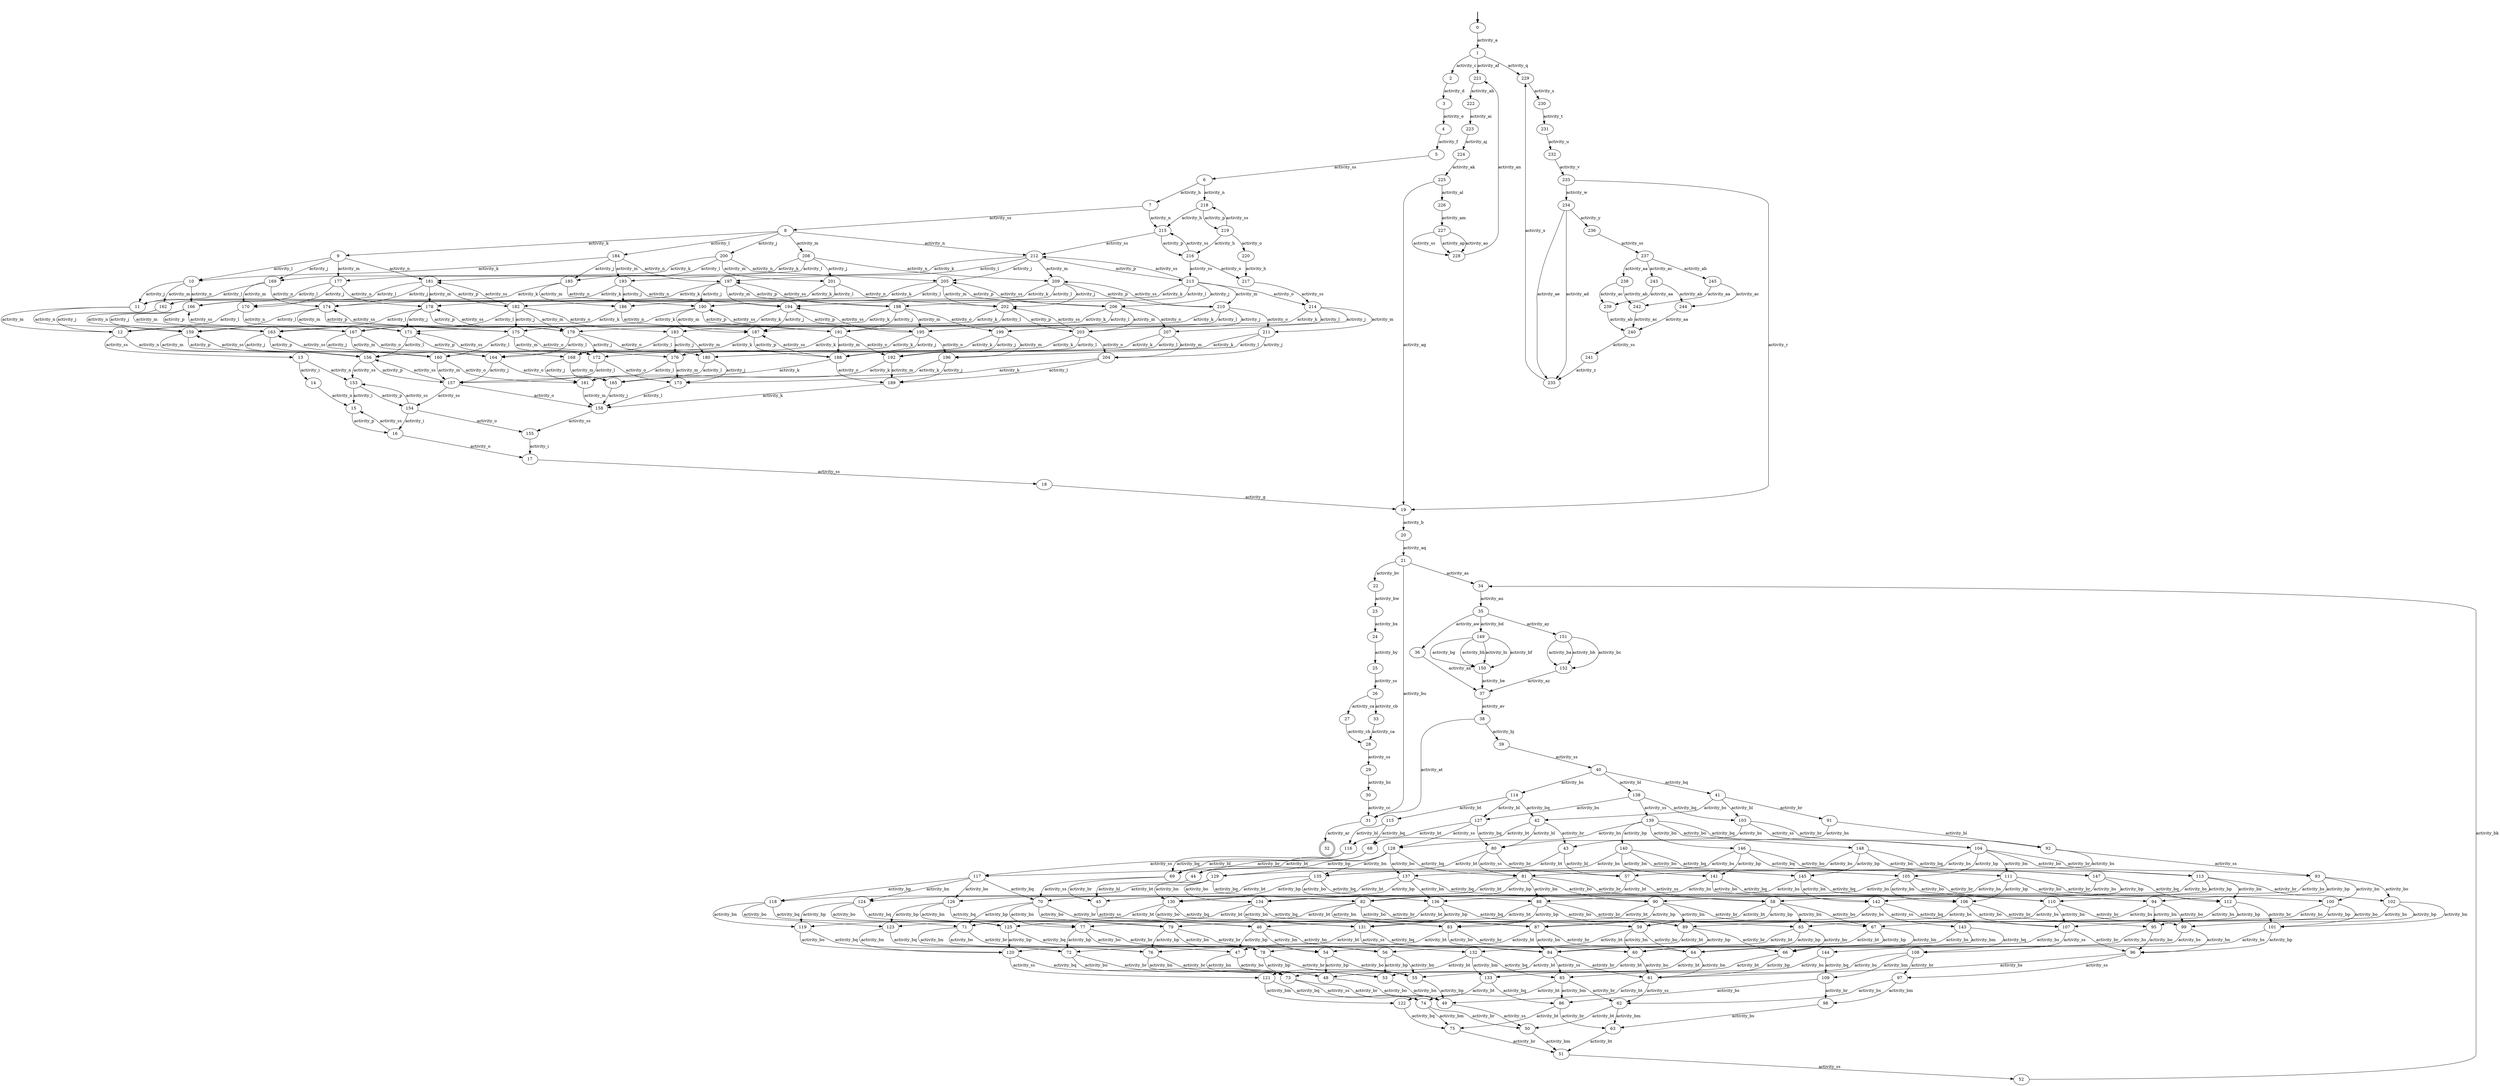 digraph {
	fake0 [style=invisible]
	230
	110
	231
	111
	232
	112
	233
	113
	234
	114
	235
	115
	236
	116
	237
	117
	238
	118
	239
	119
	10
	11
	12
	13
	14
	15
	16
	17
	18
	19
	240
	120
	241
	0 [root=true]
	121
	242
	1
	122
	243
	2
	123
	244
	3
	124
	245
	4
	125
	5
	126
	6
	127
	7
	128
	8
	129
	9
	20
	21
	22
	23
	24
	25
	26
	27
	28
	29
	130
	131
	132
	133
	134
	135
	136
	137
	138
	139
	30
	31
	32 [shape=doublecircle]
	33
	34
	35
	36
	37
	38
	39
	140
	141
	142
	143
	144
	145
	146
	147
	148
	149
	40
	41
	42
	43
	44
	45
	46
	47
	48
	49
	150
	151
	152
	153
	154
	155
	156
	157
	158
	159
	50
	51
	52
	53
	54
	55
	56
	57
	58
	59
	160
	161
	162
	163
	164
	165
	166
	167
	168
	169
	60
	61
	62
	63
	64
	65
	66
	67
	68
	69
	170
	171
	172
	173
	174
	175
	176
	177
	178
	179
	70
	71
	72
	73
	74
	75
	76
	77
	78
	79
	180
	181
	182
	183
	184
	185
	186
	187
	188
	189
	80
	81
	82
	83
	84
	85
	86
	87
	88
	89
	190
	191
	192
	193
	194
	195
	196
	197
	198
	199
	90
	91
	92
	93
	94
	95
	96
	97
	98
	99
	200
	201
	202
	203
	204
	205
	206
	207
	208
	209
	210
	211
	212
	213
	214
	215
	216
	217
	218
	219
	220
	100
	221
	101
	222
	102
	223
	103
	224
	104
	225
	105
	226
	106
	227
	107
	228
	108
	229
	109
	fake0 -> 0 [style=bold]
	0 -> 1 [label=activity_a]
	1 -> 2 [label=activity_c]
	2 -> 3 [label=activity_d]
	3 -> 4 [label=activity_e]
	4 -> 5 [label=activity_f]
	5 -> 6 [label=activity_ss]
	6 -> 7 [label=activity_h]
	7 -> 8 [label=activity_ss]
	8 -> 9 [label=activity_k]
	9 -> 10 [label=activity_l]
	10 -> 11 [label=activity_j]
	11 -> 12 [label=activity_m]
	12 -> 13 [label=activity_ss]
	13 -> 14 [label=activity_i]
	14 -> 15 [label=activity_n]
	15 -> 16 [label=activity_p]
	16 -> 17 [label=activity_o]
	17 -> 18 [label=activity_ss]
	18 -> 19 [label=activity_g]
	19 -> 20 [label=activity_b]
	20 -> 21 [label=activity_aq]
	21 -> 22 [label=activity_bv]
	22 -> 23 [label=activity_bw]
	23 -> 24 [label=activity_bx]
	24 -> 25 [label=activity_by]
	25 -> 26 [label=activity_ss]
	26 -> 27 [label=activity_ca]
	27 -> 28 [label=activity_cb]
	28 -> 29 [label=activity_ss]
	29 -> 30 [label=activity_bz]
	30 -> 31 [label=activity_cc]
	31 -> 32 [label=activity_ar]
	26 -> 33 [label=activity_cb]
	33 -> 28 [label=activity_ca]
	21 -> 31 [label=activity_bu]
	21 -> 34 [label=activity_as]
	34 -> 35 [label=activity_au]
	35 -> 36 [label=activity_aw]
	36 -> 37 [label=activity_ax]
	37 -> 38 [label=activity_av]
	38 -> 31 [label=activity_at]
	38 -> 39 [label=activity_bj]
	39 -> 40 [label=activity_ss]
	40 -> 41 [label=activity_bq]
	41 -> 42 [label=activity_bs]
	42 -> 43 [label=activity_br]
	43 -> 44 [label=activity_bt]
	44 -> 45 [label=activity_bl]
	45 -> 46 [label=activity_ss]
	46 -> 47 [label=activity_bp]
	47 -> 48 [label=activity_bn]
	48 -> 49 [label=activity_bo]
	49 -> 50 [label=activity_ss]
	50 -> 51 [label=activity_bm]
	51 -> 52 [label=activity_ss]
	52 -> 34 [label=activity_bk]
	47 -> 53 [label=activity_bo]
	53 -> 49 [label=activity_bn]
	46 -> 54 [label=activity_bn]
	54 -> 48 [label=activity_bp]
	54 -> 55 [label=activity_bo]
	55 -> 49 [label=activity_bp]
	46 -> 56 [label=activity_bo]
	56 -> 53 [label=activity_bp]
	56 -> 55 [label=activity_bn]
	43 -> 57 [label=activity_bl]
	57 -> 58 [label=activity_ss]
	58 -> 59 [label=activity_bp]
	59 -> 60 [label=activity_bn]
	60 -> 61 [label=activity_bo]
	61 -> 49 [label=activity_bt]
	61 -> 62 [label=activity_ss]
	62 -> 63 [label=activity_bm]
	63 -> 51 [label=activity_bt]
	62 -> 50 [label=activity_bt]
	60 -> 48 [label=activity_bt]
	59 -> 64 [label=activity_bo]
	64 -> 61 [label=activity_bn]
	64 -> 53 [label=activity_bt]
	59 -> 47 [label=activity_bt]
	58 -> 65 [label=activity_bn]
	65 -> 60 [label=activity_bp]
	65 -> 66 [label=activity_bo]
	66 -> 61 [label=activity_bp]
	66 -> 55 [label=activity_bt]
	65 -> 54 [label=activity_bt]
	58 -> 67 [label=activity_bo]
	67 -> 64 [label=activity_bp]
	67 -> 66 [label=activity_bn]
	67 -> 56 [label=activity_bt]
	58 -> 46 [label=activity_bt]
	57 -> 45 [label=activity_bt]
	42 -> 68 [label=activity_bt]
	68 -> 44 [label=activity_br]
	68 -> 69 [label=activity_bl]
	69 -> 45 [label=activity_br]
	69 -> 70 [label=activity_ss]
	70 -> 71 [label=activity_bp]
	71 -> 72 [label=activity_bn]
	72 -> 48 [label=activity_br]
	72 -> 73 [label=activity_bo]
	73 -> 49 [label=activity_br]
	73 -> 74 [label=activity_ss]
	74 -> 75 [label=activity_bm]
	75 -> 51 [label=activity_br]
	74 -> 50 [label=activity_br]
	71 -> 47 [label=activity_br]
	71 -> 76 [label=activity_bo]
	76 -> 73 [label=activity_bn]
	76 -> 53 [label=activity_br]
	70 -> 77 [label=activity_bn]
	77 -> 72 [label=activity_bp]
	77 -> 54 [label=activity_br]
	77 -> 78 [label=activity_bo]
	78 -> 73 [label=activity_bp]
	78 -> 55 [label=activity_br]
	70 -> 46 [label=activity_br]
	70 -> 79 [label=activity_bo]
	79 -> 76 [label=activity_bp]
	79 -> 78 [label=activity_bn]
	79 -> 56 [label=activity_br]
	42 -> 80 [label=activity_bl]
	80 -> 57 [label=activity_br]
	80 -> 81 [label=activity_ss]
	81 -> 82 [label=activity_bp]
	82 -> 83 [label=activity_bn]
	83 -> 60 [label=activity_br]
	83 -> 84 [label=activity_bo]
	84 -> 61 [label=activity_br]
	84 -> 73 [label=activity_bt]
	84 -> 85 [label=activity_ss]
	85 -> 86 [label=activity_bm]
	86 -> 63 [label=activity_br]
	86 -> 75 [label=activity_bt]
	85 -> 62 [label=activity_br]
	85 -> 74 [label=activity_bt]
	83 -> 72 [label=activity_bt]
	82 -> 59 [label=activity_br]
	82 -> 87 [label=activity_bo]
	87 -> 84 [label=activity_bn]
	87 -> 64 [label=activity_br]
	87 -> 76 [label=activity_bt]
	82 -> 71 [label=activity_bt]
	81 -> 88 [label=activity_bn]
	88 -> 83 [label=activity_bp]
	88 -> 65 [label=activity_br]
	88 -> 89 [label=activity_bo]
	89 -> 84 [label=activity_bp]
	89 -> 66 [label=activity_br]
	89 -> 78 [label=activity_bt]
	88 -> 77 [label=activity_bt]
	81 -> 58 [label=activity_br]
	81 -> 90 [label=activity_bo]
	90 -> 87 [label=activity_bp]
	90 -> 89 [label=activity_bn]
	90 -> 67 [label=activity_br]
	90 -> 79 [label=activity_bt]
	81 -> 70 [label=activity_bt]
	80 -> 69 [label=activity_bt]
	41 -> 91 [label=activity_br]
	91 -> 43 [label=activity_bs]
	91 -> 92 [label=activity_bl]
	92 -> 57 [label=activity_bs]
	92 -> 93 [label=activity_ss]
	93 -> 94 [label=activity_bp]
	94 -> 95 [label=activity_bn]
	95 -> 60 [label=activity_bs]
	95 -> 96 [label=activity_bo]
	96 -> 61 [label=activity_bs]
	96 -> 97 [label=activity_ss]
	97 -> 62 [label=activity_bs]
	97 -> 98 [label=activity_bm]
	98 -> 63 [label=activity_bs]
	94 -> 59 [label=activity_bs]
	94 -> 99 [label=activity_bo]
	99 -> 96 [label=activity_bn]
	99 -> 64 [label=activity_bs]
	93 -> 100 [label=activity_bn]
	100 -> 95 [label=activity_bp]
	100 -> 65 [label=activity_bs]
	100 -> 101 [label=activity_bo]
	101 -> 96 [label=activity_bp]
	101 -> 66 [label=activity_bs]
	93 -> 58 [label=activity_bs]
	93 -> 102 [label=activity_bo]
	102 -> 99 [label=activity_bp]
	102 -> 101 [label=activity_bn]
	102 -> 67 [label=activity_bs]
	41 -> 103 [label=activity_bl]
	103 -> 80 [label=activity_bs]
	103 -> 92 [label=activity_br]
	103 -> 104 [label=activity_ss]
	104 -> 105 [label=activity_bp]
	105 -> 106 [label=activity_bn]
	106 -> 83 [label=activity_bs]
	106 -> 95 [label=activity_br]
	106 -> 107 [label=activity_bo]
	107 -> 84 [label=activity_bs]
	107 -> 96 [label=activity_br]
	107 -> 108 [label=activity_ss]
	108 -> 85 [label=activity_bs]
	108 -> 109 [label=activity_bm]
	109 -> 86 [label=activity_bs]
	109 -> 98 [label=activity_br]
	108 -> 97 [label=activity_br]
	105 -> 82 [label=activity_bs]
	105 -> 94 [label=activity_br]
	105 -> 110 [label=activity_bo]
	110 -> 107 [label=activity_bn]
	110 -> 87 [label=activity_bs]
	110 -> 99 [label=activity_br]
	104 -> 111 [label=activity_bn]
	111 -> 106 [label=activity_bp]
	111 -> 88 [label=activity_bs]
	111 -> 100 [label=activity_br]
	111 -> 112 [label=activity_bo]
	112 -> 107 [label=activity_bp]
	112 -> 89 [label=activity_bs]
	112 -> 101 [label=activity_br]
	104 -> 81 [label=activity_bs]
	104 -> 93 [label=activity_br]
	104 -> 113 [label=activity_bo]
	113 -> 110 [label=activity_bp]
	113 -> 112 [label=activity_bn]
	113 -> 90 [label=activity_bs]
	113 -> 102 [label=activity_br]
	40 -> 114 [label=activity_bs]
	114 -> 42 [label=activity_bq]
	114 -> 115 [label=activity_bt]
	115 -> 68 [label=activity_bq]
	115 -> 116 [label=activity_bl]
	116 -> 69 [label=activity_bq]
	116 -> 117 [label=activity_ss]
	117 -> 118 [label=activity_bp]
	118 -> 119 [label=activity_bn]
	119 -> 72 [label=activity_bq]
	119 -> 120 [label=activity_bo]
	120 -> 73 [label=activity_bq]
	120 -> 121 [label=activity_ss]
	121 -> 74 [label=activity_bq]
	121 -> 122 [label=activity_bm]
	122 -> 75 [label=activity_bq]
	118 -> 71 [label=activity_bq]
	118 -> 123 [label=activity_bo]
	123 -> 120 [label=activity_bn]
	123 -> 76 [label=activity_bq]
	117 -> 124 [label=activity_bn]
	124 -> 119 [label=activity_bp]
	124 -> 77 [label=activity_bq]
	124 -> 125 [label=activity_bo]
	125 -> 120 [label=activity_bp]
	125 -> 78 [label=activity_bq]
	117 -> 70 [label=activity_bq]
	117 -> 126 [label=activity_bo]
	126 -> 123 [label=activity_bp]
	126 -> 125 [label=activity_bn]
	126 -> 79 [label=activity_bq]
	114 -> 127 [label=activity_bl]
	127 -> 80 [label=activity_bq]
	127 -> 128 [label=activity_ss]
	128 -> 129 [label=activity_bp]
	129 -> 130 [label=activity_bn]
	130 -> 83 [label=activity_bq]
	130 -> 131 [label=activity_bo]
	131 -> 84 [label=activity_bq]
	131 -> 120 [label=activity_bt]
	131 -> 132 [label=activity_ss]
	132 -> 85 [label=activity_bq]
	132 -> 133 [label=activity_bm]
	133 -> 86 [label=activity_bq]
	133 -> 122 [label=activity_bt]
	132 -> 121 [label=activity_bt]
	130 -> 119 [label=activity_bt]
	129 -> 82 [label=activity_bq]
	129 -> 134 [label=activity_bo]
	134 -> 131 [label=activity_bn]
	134 -> 87 [label=activity_bq]
	134 -> 123 [label=activity_bt]
	129 -> 118 [label=activity_bt]
	128 -> 135 [label=activity_bn]
	135 -> 130 [label=activity_bp]
	135 -> 88 [label=activity_bq]
	135 -> 136 [label=activity_bo]
	136 -> 131 [label=activity_bp]
	136 -> 89 [label=activity_bq]
	136 -> 125 [label=activity_bt]
	135 -> 124 [label=activity_bt]
	128 -> 81 [label=activity_bq]
	128 -> 137 [label=activity_bo]
	137 -> 134 [label=activity_bp]
	137 -> 136 [label=activity_bn]
	137 -> 90 [label=activity_bq]
	137 -> 126 [label=activity_bt]
	128 -> 117 [label=activity_bt]
	127 -> 116 [label=activity_bt]
	40 -> 138 [label=activity_bl]
	138 -> 103 [label=activity_bq]
	138 -> 127 [label=activity_bs]
	138 -> 139 [label=activity_ss]
	139 -> 140 [label=activity_bp]
	140 -> 141 [label=activity_bn]
	141 -> 106 [label=activity_bq]
	141 -> 130 [label=activity_bs]
	141 -> 142 [label=activity_bo]
	142 -> 107 [label=activity_bq]
	142 -> 131 [label=activity_bs]
	142 -> 143 [label=activity_ss]
	143 -> 108 [label=activity_bq]
	143 -> 132 [label=activity_bs]
	143 -> 144 [label=activity_bm]
	144 -> 109 [label=activity_bq]
	144 -> 133 [label=activity_bs]
	140 -> 105 [label=activity_bq]
	140 -> 129 [label=activity_bs]
	140 -> 145 [label=activity_bo]
	145 -> 142 [label=activity_bn]
	145 -> 110 [label=activity_bq]
	145 -> 134 [label=activity_bs]
	139 -> 146 [label=activity_bn]
	146 -> 141 [label=activity_bp]
	146 -> 111 [label=activity_bq]
	146 -> 135 [label=activity_bs]
	146 -> 147 [label=activity_bo]
	147 -> 142 [label=activity_bp]
	147 -> 112 [label=activity_bq]
	147 -> 136 [label=activity_bs]
	139 -> 104 [label=activity_bq]
	139 -> 128 [label=activity_bs]
	139 -> 148 [label=activity_bo]
	148 -> 145 [label=activity_bp]
	148 -> 147 [label=activity_bn]
	148 -> 113 [label=activity_bq]
	148 -> 137 [label=activity_bs]
	35 -> 149 [label=activity_bd]
	149 -> 150 [label=activity_bg]
	150 -> 37 [label=activity_be]
	149 -> 150 [label=activity_bh]
	149 -> 150 [label=activity_bi]
	149 -> 150 [label=activity_bf]
	35 -> 151 [label=activity_ay]
	151 -> 152 [label=activity_ba]
	152 -> 37 [label=activity_az]
	151 -> 152 [label=activity_bb]
	151 -> 152 [label=activity_bc]
	16 -> 15 [label=activity_ss]
	13 -> 153 [label=activity_n]
	153 -> 15 [label=activity_i]
	153 -> 154 [label=activity_p]
	154 -> 155 [label=activity_o]
	155 -> 17 [label=activity_i]
	154 -> 153 [label=activity_ss]
	154 -> 16 [label=activity_i]
	12 -> 156 [label=activity_n]
	156 -> 153 [label=activity_ss]
	156 -> 157 [label=activity_p]
	157 -> 158 [label=activity_o]
	158 -> 155 [label=activity_ss]
	157 -> 154 [label=activity_ss]
	157 -> 156 [label=activity_ss]
	11 -> 159 [label=activity_n]
	159 -> 156 [label=activity_m]
	159 -> 160 [label=activity_p]
	160 -> 161 [label=activity_o]
	161 -> 158 [label=activity_m]
	160 -> 157 [label=activity_m]
	160 -> 159 [label=activity_ss]
	10 -> 162 [label=activity_m]
	162 -> 12 [label=activity_j]
	162 -> 163 [label=activity_n]
	163 -> 156 [label=activity_j]
	163 -> 164 [label=activity_p]
	164 -> 165 [label=activity_o]
	165 -> 158 [label=activity_j]
	164 -> 157 [label=activity_j]
	164 -> 163 [label=activity_ss]
	10 -> 166 [label=activity_n]
	166 -> 159 [label=activity_j]
	166 -> 163 [label=activity_m]
	166 -> 167 [label=activity_p]
	167 -> 168 [label=activity_o]
	168 -> 161 [label=activity_j]
	168 -> 165 [label=activity_m]
	167 -> 160 [label=activity_j]
	167 -> 164 [label=activity_m]
	167 -> 166 [label=activity_ss]
	9 -> 169 [label=activity_j]
	169 -> 11 [label=activity_l]
	169 -> 170 [label=activity_m]
	170 -> 12 [label=activity_l]
	170 -> 171 [label=activity_n]
	171 -> 156 [label=activity_l]
	171 -> 172 [label=activity_p]
	172 -> 173 [label=activity_o]
	173 -> 158 [label=activity_l]
	172 -> 157 [label=activity_l]
	172 -> 171 [label=activity_ss]
	169 -> 174 [label=activity_n]
	174 -> 159 [label=activity_l]
	174 -> 171 [label=activity_m]
	174 -> 175 [label=activity_p]
	175 -> 176 [label=activity_o]
	176 -> 161 [label=activity_l]
	176 -> 173 [label=activity_m]
	175 -> 160 [label=activity_l]
	175 -> 172 [label=activity_m]
	175 -> 174 [label=activity_ss]
	9 -> 177 [label=activity_m]
	177 -> 162 [label=activity_l]
	177 -> 170 [label=activity_j]
	177 -> 178 [label=activity_n]
	178 -> 163 [label=activity_l]
	178 -> 171 [label=activity_j]
	178 -> 179 [label=activity_p]
	179 -> 180 [label=activity_o]
	180 -> 165 [label=activity_l]
	180 -> 173 [label=activity_j]
	179 -> 164 [label=activity_l]
	179 -> 172 [label=activity_j]
	179 -> 178 [label=activity_ss]
	9 -> 181 [label=activity_n]
	181 -> 166 [label=activity_l]
	181 -> 174 [label=activity_j]
	181 -> 178 [label=activity_m]
	181 -> 182 [label=activity_p]
	182 -> 183 [label=activity_o]
	183 -> 168 [label=activity_l]
	183 -> 176 [label=activity_j]
	183 -> 180 [label=activity_m]
	182 -> 167 [label=activity_l]
	182 -> 175 [label=activity_j]
	182 -> 179 [label=activity_m]
	182 -> 181 [label=activity_ss]
	8 -> 184 [label=activity_l]
	184 -> 10 [label=activity_k]
	184 -> 185 [label=activity_j]
	185 -> 11 [label=activity_k]
	185 -> 186 [label=activity_m]
	186 -> 12 [label=activity_k]
	186 -> 187 [label=activity_n]
	187 -> 156 [label=activity_k]
	187 -> 188 [label=activity_p]
	188 -> 189 [label=activity_o]
	189 -> 158 [label=activity_k]
	188 -> 157 [label=activity_k]
	188 -> 187 [label=activity_ss]
	185 -> 190 [label=activity_n]
	190 -> 159 [label=activity_k]
	190 -> 187 [label=activity_m]
	190 -> 191 [label=activity_p]
	191 -> 192 [label=activity_o]
	192 -> 161 [label=activity_k]
	192 -> 189 [label=activity_m]
	191 -> 160 [label=activity_k]
	191 -> 188 [label=activity_m]
	191 -> 190 [label=activity_ss]
	184 -> 193 [label=activity_m]
	193 -> 162 [label=activity_k]
	193 -> 186 [label=activity_j]
	193 -> 194 [label=activity_n]
	194 -> 163 [label=activity_k]
	194 -> 187 [label=activity_j]
	194 -> 195 [label=activity_p]
	195 -> 196 [label=activity_o]
	196 -> 165 [label=activity_k]
	196 -> 189 [label=activity_j]
	195 -> 164 [label=activity_k]
	195 -> 188 [label=activity_j]
	195 -> 194 [label=activity_ss]
	184 -> 197 [label=activity_n]
	197 -> 166 [label=activity_k]
	197 -> 190 [label=activity_j]
	197 -> 194 [label=activity_m]
	197 -> 198 [label=activity_p]
	198 -> 199 [label=activity_o]
	199 -> 168 [label=activity_k]
	199 -> 192 [label=activity_j]
	199 -> 196 [label=activity_m]
	198 -> 167 [label=activity_k]
	198 -> 191 [label=activity_j]
	198 -> 195 [label=activity_m]
	198 -> 197 [label=activity_ss]
	8 -> 200 [label=activity_j]
	200 -> 169 [label=activity_k]
	200 -> 185 [label=activity_l]
	200 -> 201 [label=activity_m]
	201 -> 170 [label=activity_k]
	201 -> 186 [label=activity_l]
	201 -> 202 [label=activity_n]
	202 -> 171 [label=activity_k]
	202 -> 187 [label=activity_l]
	202 -> 203 [label=activity_p]
	203 -> 204 [label=activity_o]
	204 -> 173 [label=activity_k]
	204 -> 189 [label=activity_l]
	203 -> 172 [label=activity_k]
	203 -> 188 [label=activity_l]
	203 -> 202 [label=activity_ss]
	200 -> 205 [label=activity_n]
	205 -> 174 [label=activity_k]
	205 -> 190 [label=activity_l]
	205 -> 202 [label=activity_m]
	205 -> 206 [label=activity_p]
	206 -> 207 [label=activity_o]
	207 -> 176 [label=activity_k]
	207 -> 192 [label=activity_l]
	207 -> 204 [label=activity_m]
	206 -> 175 [label=activity_k]
	206 -> 191 [label=activity_l]
	206 -> 203 [label=activity_m]
	206 -> 205 [label=activity_ss]
	8 -> 208 [label=activity_m]
	208 -> 177 [label=activity_k]
	208 -> 193 [label=activity_l]
	208 -> 201 [label=activity_j]
	208 -> 209 [label=activity_n]
	209 -> 178 [label=activity_k]
	209 -> 194 [label=activity_l]
	209 -> 202 [label=activity_j]
	209 -> 210 [label=activity_p]
	210 -> 211 [label=activity_o]
	211 -> 180 [label=activity_k]
	211 -> 196 [label=activity_l]
	211 -> 204 [label=activity_j]
	210 -> 179 [label=activity_k]
	210 -> 195 [label=activity_l]
	210 -> 203 [label=activity_j]
	210 -> 209 [label=activity_ss]
	8 -> 212 [label=activity_n]
	212 -> 181 [label=activity_k]
	212 -> 197 [label=activity_l]
	212 -> 205 [label=activity_j]
	212 -> 209 [label=activity_m]
	212 -> 213 [label=activity_p]
	213 -> 214 [label=activity_o]
	214 -> 183 [label=activity_k]
	214 -> 199 [label=activity_l]
	214 -> 207 [label=activity_j]
	214 -> 211 [label=activity_m]
	213 -> 182 [label=activity_k]
	213 -> 198 [label=activity_l]
	213 -> 206 [label=activity_j]
	213 -> 210 [label=activity_m]
	213 -> 212 [label=activity_ss]
	7 -> 215 [label=activity_n]
	215 -> 212 [label=activity_ss]
	215 -> 216 [label=activity_p]
	216 -> 213 [label=activity_ss]
	216 -> 217 [label=activity_o]
	217 -> 214 [label=activity_ss]
	216 -> 215 [label=activity_ss]
	6 -> 218 [label=activity_n]
	218 -> 215 [label=activity_h]
	218 -> 219 [label=activity_p]
	219 -> 220 [label=activity_o]
	220 -> 217 [label=activity_h]
	219 -> 216 [label=activity_h]
	219 -> 218 [label=activity_ss]
	1 -> 221 [label=activity_af]
	221 -> 222 [label=activity_ah]
	222 -> 223 [label=activity_ai]
	223 -> 224 [label=activity_aj]
	224 -> 225 [label=activity_ak]
	225 -> 19 [label=activity_ag]
	225 -> 226 [label=activity_al]
	226 -> 227 [label=activity_am]
	227 -> 228 [label=activity_ss]
	228 -> 221 [label=activity_an]
	227 -> 228 [label=activity_ap]
	227 -> 228 [label=activity_ao]
	1 -> 229 [label=activity_q]
	229 -> 230 [label=activity_s]
	230 -> 231 [label=activity_t]
	231 -> 232 [label=activity_u]
	232 -> 233 [label=activity_v]
	233 -> 19 [label=activity_r]
	233 -> 234 [label=activity_w]
	234 -> 235 [label=activity_ae]
	235 -> 229 [label=activity_x]
	234 -> 235 [label=activity_ad]
	234 -> 236 [label=activity_y]
	236 -> 237 [label=activity_ss]
	237 -> 238 [label=activity_aa]
	238 -> 239 [label=activity_ac]
	239 -> 240 [label=activity_ab]
	240 -> 241 [label=activity_ss]
	241 -> 235 [label=activity_z]
	238 -> 242 [label=activity_ab]
	242 -> 240 [label=activity_ac]
	237 -> 243 [label=activity_ac]
	243 -> 239 [label=activity_aa]
	243 -> 244 [label=activity_ab]
	244 -> 240 [label=activity_aa]
	237 -> 245 [label=activity_ab]
	245 -> 242 [label=activity_aa]
	245 -> 244 [label=activity_ac]
}